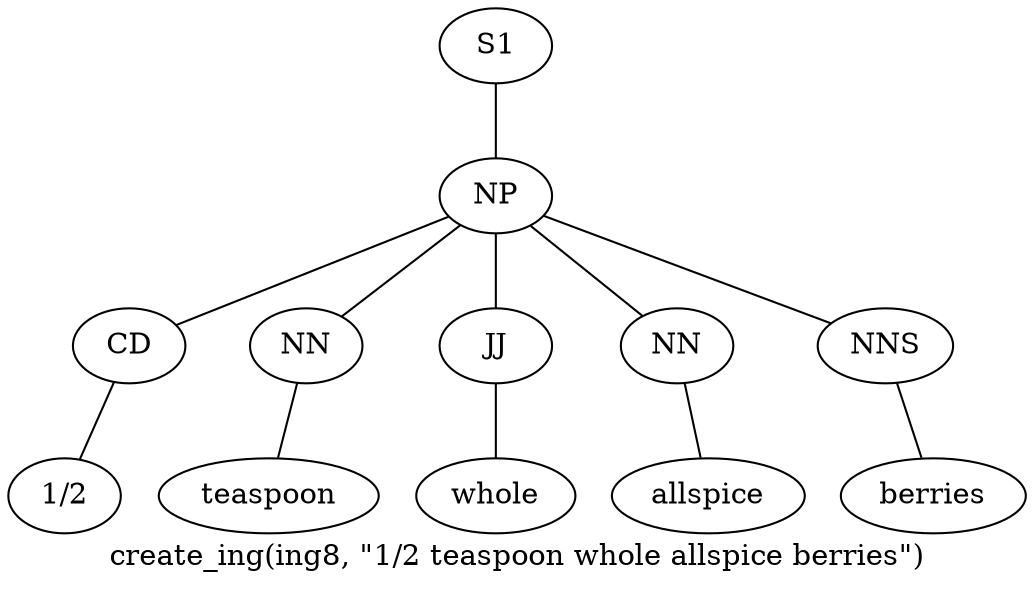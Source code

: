 graph SyntaxGraph {
	label = "create_ing(ing8, \"1/2 teaspoon whole allspice berries\")";
	Node0 [label="S1"];
	Node1 [label="NP"];
	Node2 [label="CD"];
	Node3 [label="1/2"];
	Node4 [label="NN"];
	Node5 [label="teaspoon"];
	Node6 [label="JJ"];
	Node7 [label="whole"];
	Node8 [label="NN"];
	Node9 [label="allspice"];
	Node10 [label="NNS"];
	Node11 [label="berries"];

	Node0 -- Node1;
	Node1 -- Node2;
	Node1 -- Node4;
	Node1 -- Node6;
	Node1 -- Node8;
	Node1 -- Node10;
	Node2 -- Node3;
	Node4 -- Node5;
	Node6 -- Node7;
	Node8 -- Node9;
	Node10 -- Node11;
}